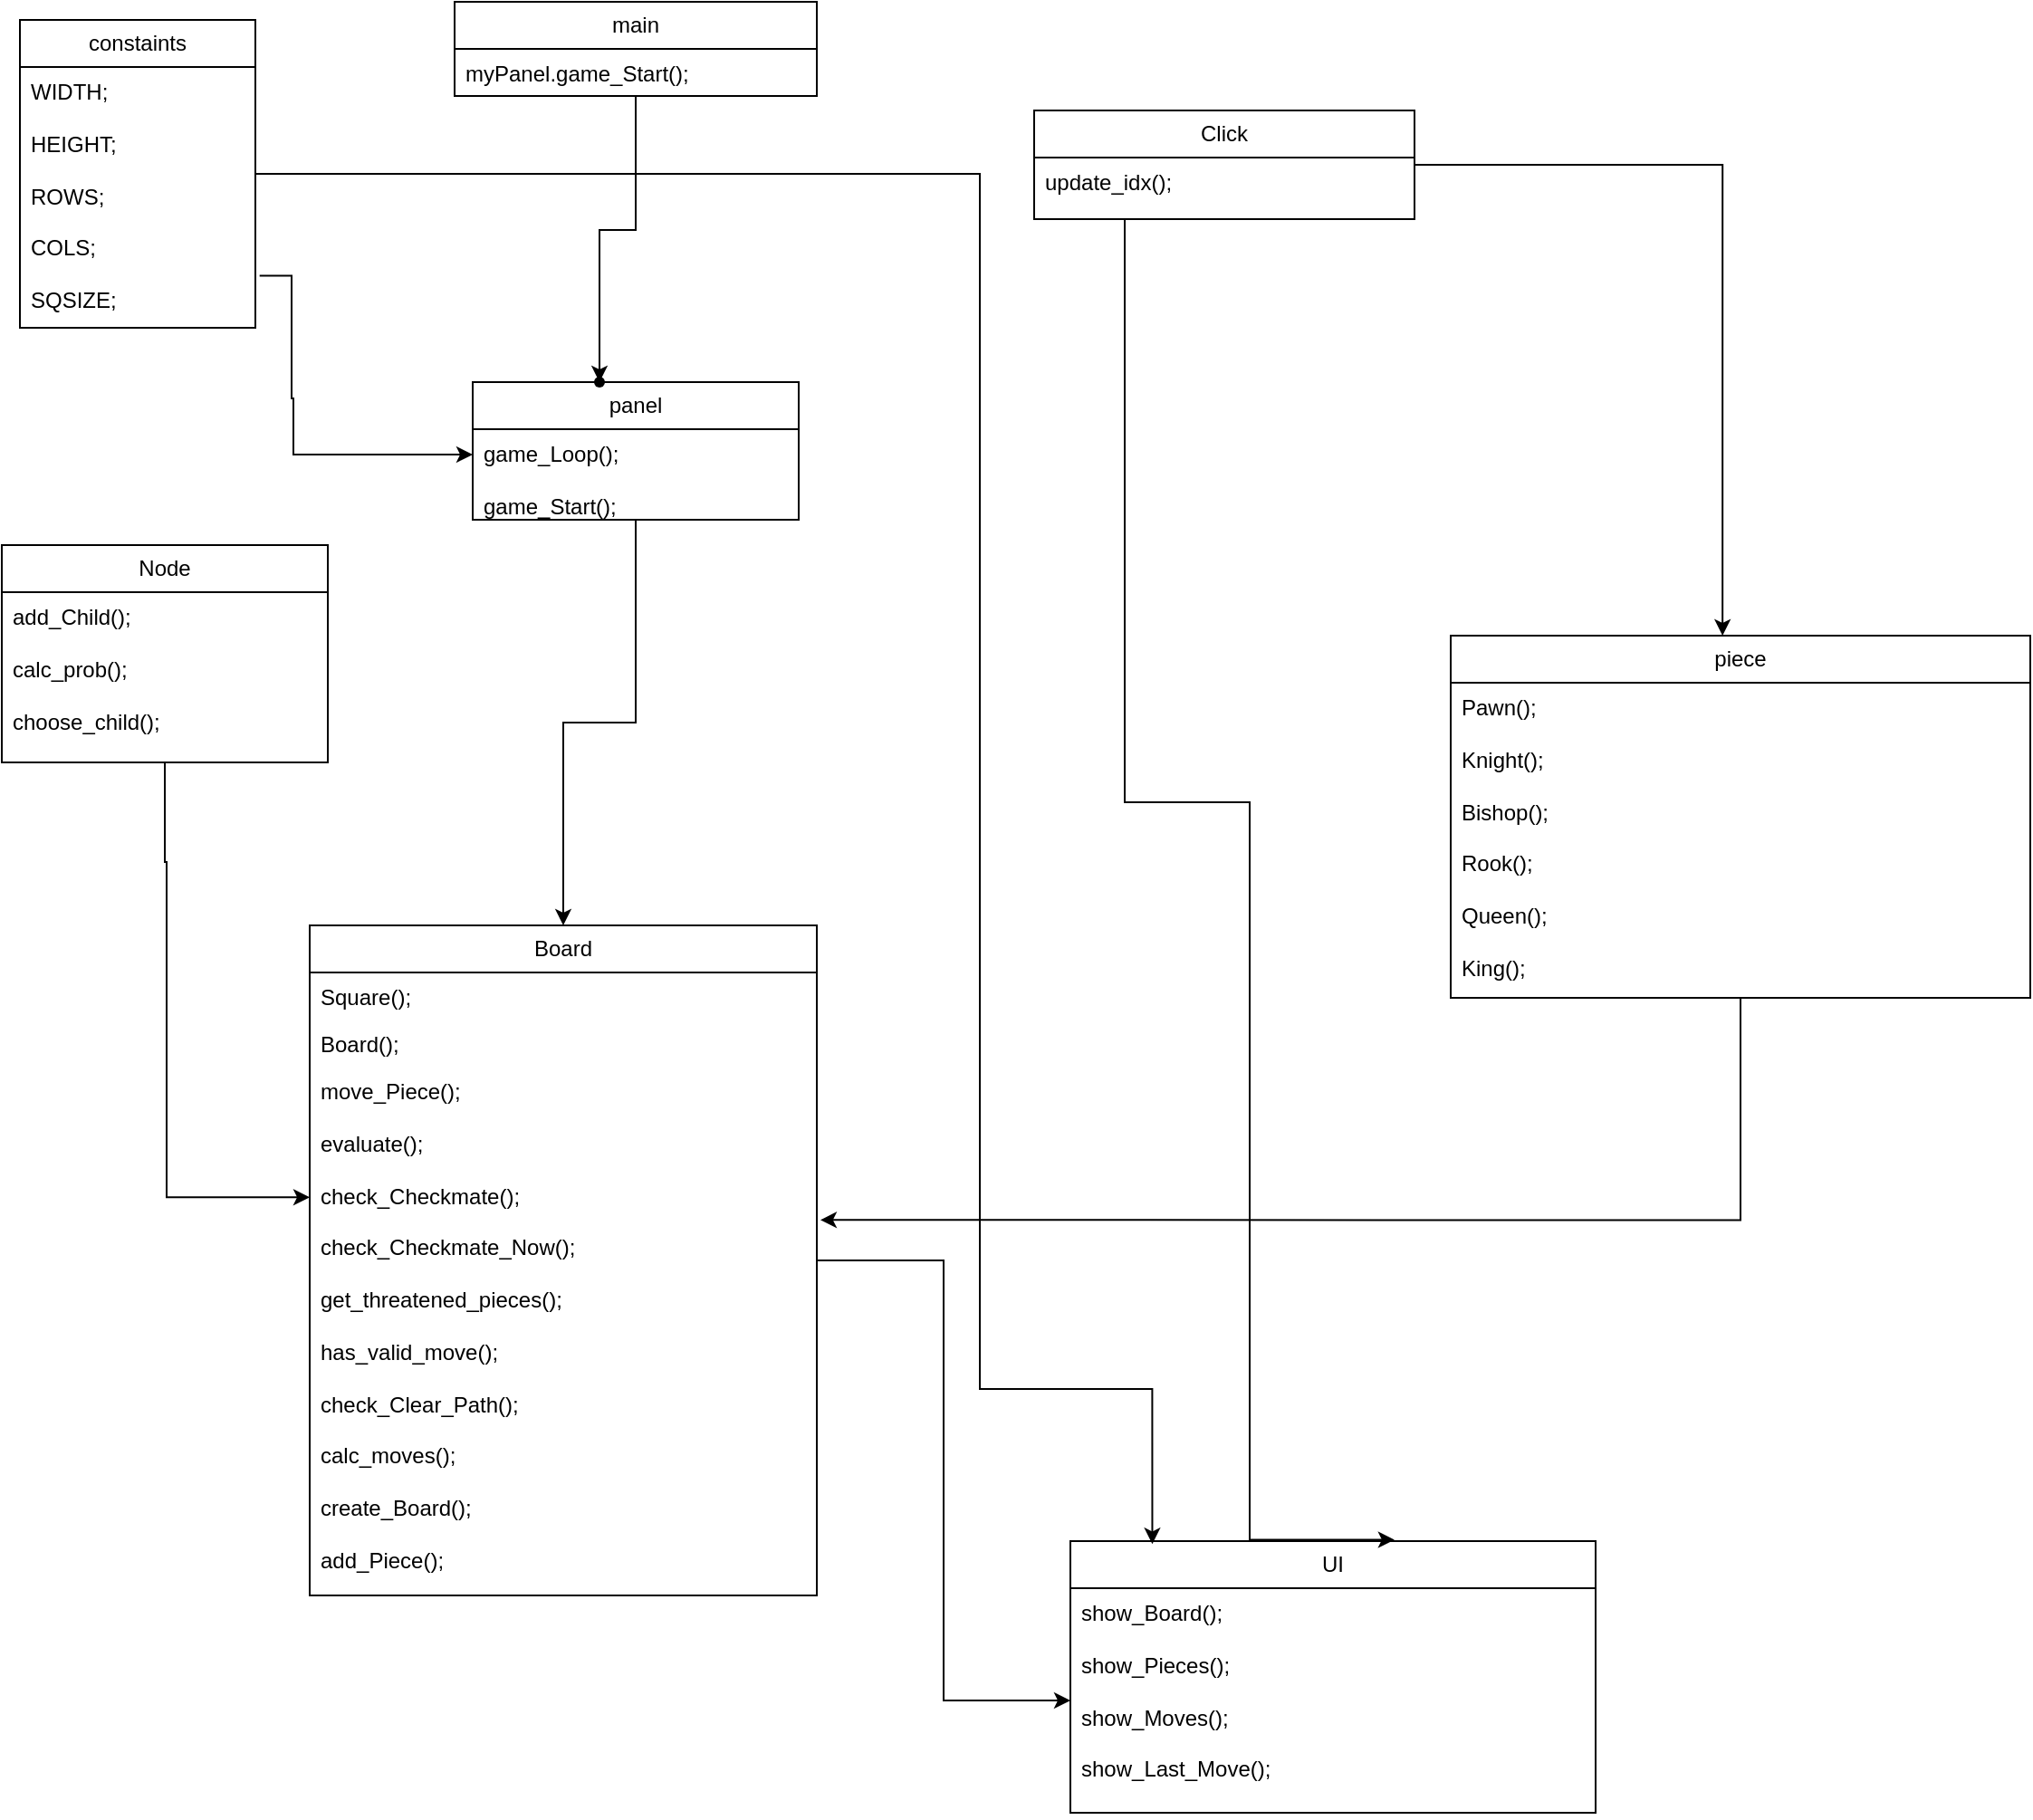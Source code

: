 <mxfile version="24.7.17">
  <diagram id="C5RBs43oDa-KdzZeNtuy" name="Page-1">
    <mxGraphModel dx="1006" dy="559" grid="1" gridSize="10" guides="1" tooltips="1" connect="1" arrows="1" fold="1" page="1" pageScale="1" pageWidth="827" pageHeight="1169" math="0" shadow="0">
      <root>
        <mxCell id="WIyWlLk6GJQsqaUBKTNV-0" />
        <mxCell id="WIyWlLk6GJQsqaUBKTNV-1" parent="WIyWlLk6GJQsqaUBKTNV-0" />
        <mxCell id="2mxz8eKKOArV2RWzMg6G-112" value="" style="edgeStyle=orthogonalEdgeStyle;rounded=0;orthogonalLoop=1;jettySize=auto;html=1;entryX=0.5;entryY=0;entryDx=0;entryDy=0;" edge="1" parent="WIyWlLk6GJQsqaUBKTNV-1" source="2mxz8eKKOArV2RWzMg6G-44" target="2mxz8eKKOArV2RWzMg6G-87">
          <mxGeometry relative="1" as="geometry">
            <mxPoint x="380" y="384" as="targetPoint" />
          </mxGeometry>
        </mxCell>
        <mxCell id="2mxz8eKKOArV2RWzMg6G-44" value="panel" style="swimlane;fontStyle=0;childLayout=stackLayout;horizontal=1;startSize=26;fillColor=none;horizontalStack=0;resizeParent=1;resizeParentMax=0;resizeLast=0;collapsible=1;marginBottom=0;whiteSpace=wrap;html=1;" vertex="1" parent="WIyWlLk6GJQsqaUBKTNV-1">
          <mxGeometry x="290" y="220" width="180" height="76" as="geometry" />
        </mxCell>
        <mxCell id="2mxz8eKKOArV2RWzMg6G-63" value="" style="edgeStyle=orthogonalEdgeStyle;rounded=0;orthogonalLoop=1;jettySize=auto;html=1;entryX=0;entryY=0.28;entryDx=0;entryDy=0;entryPerimeter=0;exitX=1.018;exitY=0.8;exitDx=0;exitDy=0;exitPerimeter=0;" edge="1" parent="WIyWlLk6GJQsqaUBKTNV-1" source="2mxz8eKKOArV2RWzMg6G-53" target="2mxz8eKKOArV2RWzMg6G-47">
          <mxGeometry relative="1" as="geometry">
            <mxPoint x="190" y="161" as="sourcePoint" />
            <mxPoint x="190" y="296" as="targetPoint" />
            <Array as="points">
              <mxPoint x="190" y="161" />
              <mxPoint x="190" y="229" />
              <mxPoint x="191" y="229" />
              <mxPoint x="191" y="260" />
            </Array>
          </mxGeometry>
        </mxCell>
        <mxCell id="2mxz8eKKOArV2RWzMg6G-141" value="" style="edgeStyle=orthogonalEdgeStyle;rounded=0;orthogonalLoop=1;jettySize=auto;html=1;entryX=0.156;entryY=0.011;entryDx=0;entryDy=0;entryPerimeter=0;" edge="1" parent="WIyWlLk6GJQsqaUBKTNV-1" source="2mxz8eKKOArV2RWzMg6G-52" target="2mxz8eKKOArV2RWzMg6G-119">
          <mxGeometry relative="1" as="geometry">
            <mxPoint x="255" y="105" as="targetPoint" />
            <Array as="points">
              <mxPoint x="570" y="105" />
              <mxPoint x="570" y="776" />
            </Array>
          </mxGeometry>
        </mxCell>
        <mxCell id="2mxz8eKKOArV2RWzMg6G-52" value="constaints" style="swimlane;fontStyle=0;childLayout=stackLayout;horizontal=1;startSize=26;fillColor=none;horizontalStack=0;resizeParent=1;resizeParentMax=0;resizeLast=0;collapsible=1;marginBottom=0;whiteSpace=wrap;html=1;" vertex="1" parent="WIyWlLk6GJQsqaUBKTNV-1">
          <mxGeometry x="40" y="20" width="130" height="170" as="geometry" />
        </mxCell>
        <mxCell id="2mxz8eKKOArV2RWzMg6G-50" value="" style="shape=waypoint;sketch=0;size=6;pointerEvents=1;points=[];fillColor=default;resizable=0;rotatable=0;perimeter=centerPerimeter;snapToPoint=1;verticalAlign=top;fontStyle=1;startSize=26;" vertex="1" parent="WIyWlLk6GJQsqaUBKTNV-1">
          <mxGeometry x="270" y="210" width="180" height="20" as="geometry" />
        </mxCell>
        <mxCell id="2mxz8eKKOArV2RWzMg6G-53" value="WIDTH;&lt;div&gt;&lt;br&gt;&lt;/div&gt;&lt;div&gt;HEIGHT;&lt;/div&gt;&lt;div&gt;&lt;br&gt;&lt;/div&gt;&lt;div&gt;ROWS;&lt;/div&gt;&lt;div&gt;&lt;br&gt;&lt;/div&gt;&lt;div&gt;COLS;&lt;/div&gt;&lt;div&gt;&lt;br&gt;&lt;/div&gt;&lt;div&gt;SQSIZE;&lt;/div&gt;&lt;div&gt;&lt;br&gt;&lt;/div&gt;&lt;div&gt;&lt;br&gt;&lt;/div&gt;" style="text;strokeColor=none;fillColor=none;align=left;verticalAlign=top;spacingLeft=4;spacingRight=4;overflow=hidden;rotatable=0;points=[[0,0.5],[1,0.5]];portConstraint=eastwest;whiteSpace=wrap;html=1;" vertex="1" parent="WIyWlLk6GJQsqaUBKTNV-1">
          <mxGeometry x="40" y="46" width="130" height="144" as="geometry" />
        </mxCell>
        <mxCell id="2mxz8eKKOArV2RWzMg6G-143" value="" style="edgeStyle=orthogonalEdgeStyle;rounded=0;orthogonalLoop=1;jettySize=auto;html=1;entryX=0;entryY=0.5;entryDx=0;entryDy=0;" edge="1" parent="WIyWlLk6GJQsqaUBKTNV-1" source="2mxz8eKKOArV2RWzMg6G-87" target="2mxz8eKKOArV2RWzMg6G-120">
          <mxGeometry relative="1" as="geometry">
            <mxPoint x="340" y="1125" as="targetPoint" />
          </mxGeometry>
        </mxCell>
        <mxCell id="2mxz8eKKOArV2RWzMg6G-87" value="Board" style="swimlane;fontStyle=0;childLayout=stackLayout;horizontal=1;startSize=26;fillColor=none;horizontalStack=0;resizeParent=1;resizeParentMax=0;resizeLast=0;collapsible=1;marginBottom=0;whiteSpace=wrap;html=1;" vertex="1" parent="WIyWlLk6GJQsqaUBKTNV-1">
          <mxGeometry x="200" y="520" width="280" height="370" as="geometry" />
        </mxCell>
        <mxCell id="2mxz8eKKOArV2RWzMg6G-88" value="Square();" style="text;strokeColor=none;fillColor=none;align=left;verticalAlign=top;spacingLeft=4;spacingRight=4;overflow=hidden;rotatable=0;points=[[0,0.5],[1,0.5]];portConstraint=eastwest;whiteSpace=wrap;html=1;" vertex="1" parent="2mxz8eKKOArV2RWzMg6G-87">
          <mxGeometry y="26" width="280" height="26" as="geometry" />
        </mxCell>
        <mxCell id="2mxz8eKKOArV2RWzMg6G-89" value="Board();" style="text;strokeColor=none;fillColor=none;align=left;verticalAlign=top;spacingLeft=4;spacingRight=4;overflow=hidden;rotatable=0;points=[[0,0.5],[1,0.5]];portConstraint=eastwest;whiteSpace=wrap;html=1;" vertex="1" parent="2mxz8eKKOArV2RWzMg6G-87">
          <mxGeometry y="52" width="280" height="26" as="geometry" />
        </mxCell>
        <mxCell id="2mxz8eKKOArV2RWzMg6G-90" value="move_Piece();&lt;div&gt;&lt;br&gt;&lt;/div&gt;&lt;div&gt;evaluate();&lt;/div&gt;&lt;div&gt;&lt;br&gt;&lt;/div&gt;&lt;div&gt;check_Checkmate();&lt;/div&gt;&lt;div&gt;&lt;br&gt;&lt;/div&gt;&lt;div&gt;check_Checkmate_Now();&lt;/div&gt;&lt;div&gt;&lt;br&gt;&lt;/div&gt;&lt;div&gt;get_threatened_pieces();&lt;/div&gt;&lt;div&gt;&lt;br&gt;&lt;/div&gt;&lt;div&gt;has_valid_move();&lt;/div&gt;&lt;div&gt;&lt;br&gt;&lt;/div&gt;&lt;div&gt;check_Clear_Path();&lt;/div&gt;&lt;div&gt;&lt;br&gt;&lt;/div&gt;&lt;div&gt;calc_moves();&lt;/div&gt;&lt;div&gt;&lt;br&gt;&lt;/div&gt;&lt;div&gt;create_Board();&lt;/div&gt;&lt;div&gt;&lt;br&gt;&lt;/div&gt;&lt;div&gt;add_Piece();&lt;/div&gt;&lt;div&gt;&lt;br&gt;&lt;div&gt;&lt;br&gt;&lt;/div&gt;&lt;/div&gt;" style="text;strokeColor=none;fillColor=none;align=left;verticalAlign=top;spacingLeft=4;spacingRight=4;overflow=hidden;rotatable=0;points=[[0,0.5],[1,0.5]];portConstraint=eastwest;whiteSpace=wrap;html=1;" vertex="1" parent="2mxz8eKKOArV2RWzMg6G-87">
          <mxGeometry y="78" width="280" height="292" as="geometry" />
        </mxCell>
        <mxCell id="2mxz8eKKOArV2RWzMg6G-137" value="" style="edgeStyle=orthogonalEdgeStyle;rounded=0;orthogonalLoop=1;jettySize=auto;html=1;entryX=0.617;entryY=-0.005;entryDx=0;entryDy=0;entryPerimeter=0;" edge="1" parent="WIyWlLk6GJQsqaUBKTNV-1" source="2mxz8eKKOArV2RWzMg6G-92" target="2mxz8eKKOArV2RWzMg6G-119">
          <mxGeometry relative="1" as="geometry">
            <mxPoint x="645" y="210" as="targetPoint" />
            <Array as="points">
              <mxPoint x="650" y="452" />
              <mxPoint x="719" y="452" />
            </Array>
          </mxGeometry>
        </mxCell>
        <mxCell id="2mxz8eKKOArV2RWzMg6G-139" value="" style="edgeStyle=orthogonalEdgeStyle;rounded=0;orthogonalLoop=1;jettySize=auto;html=1;entryX=0.469;entryY=0;entryDx=0;entryDy=0;entryPerimeter=0;" edge="1" parent="WIyWlLk6GJQsqaUBKTNV-1" source="2mxz8eKKOArV2RWzMg6G-92" target="2mxz8eKKOArV2RWzMg6G-98">
          <mxGeometry relative="1" as="geometry">
            <mxPoint x="645" y="210" as="targetPoint" />
          </mxGeometry>
        </mxCell>
        <mxCell id="2mxz8eKKOArV2RWzMg6G-92" value="Click" style="swimlane;fontStyle=0;childLayout=stackLayout;horizontal=1;startSize=26;fillColor=none;horizontalStack=0;resizeParent=1;resizeParentMax=0;resizeLast=0;collapsible=1;marginBottom=0;whiteSpace=wrap;html=1;" vertex="1" parent="WIyWlLk6GJQsqaUBKTNV-1">
          <mxGeometry x="600" y="70" width="210" height="60" as="geometry" />
        </mxCell>
        <mxCell id="2mxz8eKKOArV2RWzMg6G-94" value="update_idx();" style="text;strokeColor=none;fillColor=none;align=left;verticalAlign=top;spacingLeft=4;spacingRight=4;overflow=hidden;rotatable=0;points=[[0,0.5],[1,0.5]];portConstraint=eastwest;whiteSpace=wrap;html=1;" vertex="1" parent="2mxz8eKKOArV2RWzMg6G-92">
          <mxGeometry y="26" width="210" height="34" as="geometry" />
        </mxCell>
        <mxCell id="2mxz8eKKOArV2RWzMg6G-110" value="" style="edgeStyle=orthogonalEdgeStyle;rounded=0;orthogonalLoop=1;jettySize=auto;html=1;entryX=1.007;entryY=0.29;entryDx=0;entryDy=0;entryPerimeter=0;" edge="1" parent="WIyWlLk6GJQsqaUBKTNV-1" source="2mxz8eKKOArV2RWzMg6G-98" target="2mxz8eKKOArV2RWzMg6G-90">
          <mxGeometry relative="1" as="geometry">
            <mxPoint x="650" y="630" as="targetPoint" />
          </mxGeometry>
        </mxCell>
        <mxCell id="2mxz8eKKOArV2RWzMg6G-98" value="piece" style="swimlane;fontStyle=0;childLayout=stackLayout;horizontal=1;startSize=26;fillColor=none;horizontalStack=0;resizeParent=1;resizeParentMax=0;resizeLast=0;collapsible=1;marginBottom=0;whiteSpace=wrap;html=1;" vertex="1" parent="WIyWlLk6GJQsqaUBKTNV-1">
          <mxGeometry x="830" y="360" width="320" height="200" as="geometry" />
        </mxCell>
        <mxCell id="2mxz8eKKOArV2RWzMg6G-100" value="Pawn();&lt;div&gt;&lt;br&gt;&lt;/div&gt;&lt;div&gt;Knight();&lt;/div&gt;&lt;div&gt;&lt;br&gt;&lt;/div&gt;&lt;div&gt;Bishop();&lt;/div&gt;&lt;div&gt;&lt;br&gt;&lt;/div&gt;&lt;div&gt;Rook();&lt;/div&gt;&lt;div&gt;&lt;br&gt;&lt;/div&gt;&lt;div&gt;Queen();&lt;/div&gt;&lt;div&gt;&lt;br&gt;&lt;/div&gt;&lt;div&gt;King();&lt;/div&gt;" style="text;strokeColor=none;fillColor=none;align=left;verticalAlign=top;spacingLeft=4;spacingRight=4;overflow=hidden;rotatable=0;points=[[0,0.5],[1,0.5]];portConstraint=eastwest;whiteSpace=wrap;html=1;" vertex="1" parent="2mxz8eKKOArV2RWzMg6G-98">
          <mxGeometry y="26" width="320" height="174" as="geometry" />
        </mxCell>
        <mxCell id="2mxz8eKKOArV2RWzMg6G-47" value="game_Loop();&lt;div&gt;&lt;br&gt;&lt;/div&gt;&lt;div&gt;game_Start();&lt;br&gt;&lt;div&gt;&lt;br&gt;&lt;/div&gt;&lt;/div&gt;" style="text;strokeColor=none;fillColor=none;align=left;verticalAlign=top;spacingLeft=4;spacingRight=4;overflow=hidden;rotatable=0;points=[[0,0.5],[1,0.5]];portConstraint=eastwest;whiteSpace=wrap;html=1;" vertex="1" parent="WIyWlLk6GJQsqaUBKTNV-1">
          <mxGeometry x="290" y="246" width="180" height="50" as="geometry" />
        </mxCell>
        <mxCell id="2mxz8eKKOArV2RWzMg6G-118" value="" style="edgeStyle=orthogonalEdgeStyle;rounded=0;orthogonalLoop=1;jettySize=auto;html=1;entryX=0;entryY=0.247;entryDx=0;entryDy=0;entryPerimeter=0;" edge="1" parent="WIyWlLk6GJQsqaUBKTNV-1" source="2mxz8eKKOArV2RWzMg6G-113" target="2mxz8eKKOArV2RWzMg6G-90">
          <mxGeometry relative="1" as="geometry">
            <mxPoint x="120" y="540" as="targetPoint" />
            <Array as="points">
              <mxPoint x="120" y="485" />
              <mxPoint x="121" y="485" />
              <mxPoint x="121" y="670" />
            </Array>
          </mxGeometry>
        </mxCell>
        <mxCell id="2mxz8eKKOArV2RWzMg6G-113" value="Node" style="swimlane;fontStyle=0;childLayout=stackLayout;horizontal=1;startSize=26;fillColor=none;horizontalStack=0;resizeParent=1;resizeParentMax=0;resizeLast=0;collapsible=1;marginBottom=0;whiteSpace=wrap;html=1;" vertex="1" parent="WIyWlLk6GJQsqaUBKTNV-1">
          <mxGeometry x="30" y="310" width="180" height="120" as="geometry" />
        </mxCell>
        <mxCell id="2mxz8eKKOArV2RWzMg6G-115" value="add_Child();&lt;div&gt;&lt;br&gt;&lt;/div&gt;&lt;div&gt;calc_prob();&lt;/div&gt;&lt;div&gt;&lt;br&gt;&lt;/div&gt;&lt;div&gt;choose_child();&lt;/div&gt;" style="text;strokeColor=none;fillColor=none;align=left;verticalAlign=top;spacingLeft=4;spacingRight=4;overflow=hidden;rotatable=0;points=[[0,0.5],[1,0.5]];portConstraint=eastwest;whiteSpace=wrap;html=1;" vertex="1" parent="2mxz8eKKOArV2RWzMg6G-113">
          <mxGeometry y="26" width="180" height="94" as="geometry" />
        </mxCell>
        <mxCell id="2mxz8eKKOArV2RWzMg6G-119" value="UI" style="swimlane;fontStyle=0;childLayout=stackLayout;horizontal=1;startSize=26;fillColor=none;horizontalStack=0;resizeParent=1;resizeParentMax=0;resizeLast=0;collapsible=1;marginBottom=0;whiteSpace=wrap;html=1;" vertex="1" parent="WIyWlLk6GJQsqaUBKTNV-1">
          <mxGeometry x="620" y="860" width="290" height="150" as="geometry" />
        </mxCell>
        <mxCell id="2mxz8eKKOArV2RWzMg6G-120" value="show_Board();&lt;div&gt;&lt;br&gt;&lt;/div&gt;&lt;div&gt;show_Pieces();&lt;/div&gt;&lt;div&gt;&lt;br&gt;&lt;/div&gt;&lt;div&gt;show_Moves();&lt;/div&gt;&lt;div&gt;&lt;br&gt;&lt;/div&gt;&lt;div&gt;show_Last_Move();&lt;/div&gt;&lt;div&gt;&lt;br&gt;&lt;/div&gt;&lt;div&gt;&lt;br&gt;&lt;/div&gt;" style="text;strokeColor=none;fillColor=none;align=left;verticalAlign=top;spacingLeft=4;spacingRight=4;overflow=hidden;rotatable=0;points=[[0,0.5],[1,0.5]];portConstraint=eastwest;whiteSpace=wrap;html=1;" vertex="1" parent="2mxz8eKKOArV2RWzMg6G-119">
          <mxGeometry y="26" width="290" height="124" as="geometry" />
        </mxCell>
        <mxCell id="2mxz8eKKOArV2RWzMg6G-133" value="" style="edgeStyle=orthogonalEdgeStyle;rounded=0;orthogonalLoop=1;jettySize=auto;html=1;" edge="1" parent="WIyWlLk6GJQsqaUBKTNV-1" source="2mxz8eKKOArV2RWzMg6G-128" target="2mxz8eKKOArV2RWzMg6G-50">
          <mxGeometry relative="1" as="geometry">
            <mxPoint x="380" y="138" as="targetPoint" />
          </mxGeometry>
        </mxCell>
        <mxCell id="2mxz8eKKOArV2RWzMg6G-128" value="main" style="swimlane;fontStyle=0;childLayout=stackLayout;horizontal=1;startSize=26;fillColor=none;horizontalStack=0;resizeParent=1;resizeParentMax=0;resizeLast=0;collapsible=1;marginBottom=0;whiteSpace=wrap;html=1;" vertex="1" parent="WIyWlLk6GJQsqaUBKTNV-1">
          <mxGeometry x="280" y="10" width="200" height="52" as="geometry" />
        </mxCell>
        <mxCell id="2mxz8eKKOArV2RWzMg6G-129" value="myPanel.game_Start();" style="text;strokeColor=none;fillColor=none;align=left;verticalAlign=top;spacingLeft=4;spacingRight=4;overflow=hidden;rotatable=0;points=[[0,0.5],[1,0.5]];portConstraint=eastwest;whiteSpace=wrap;html=1;" vertex="1" parent="2mxz8eKKOArV2RWzMg6G-128">
          <mxGeometry y="26" width="200" height="26" as="geometry" />
        </mxCell>
      </root>
    </mxGraphModel>
  </diagram>
</mxfile>
